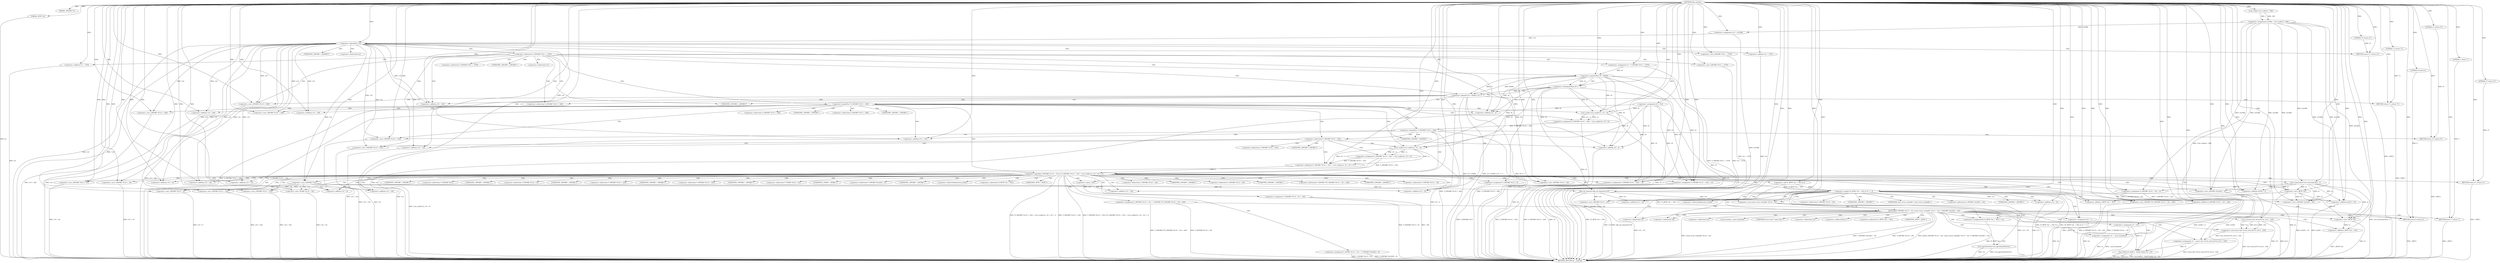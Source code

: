 digraph tftp_connect {  
"1000107" [label = "(METHOD,tftp_connect)" ]
"1000372" [label = "(METHOD_RETURN,int __fastcall)" ]
"1000108" [label = "(PARAM,_DWORD *a1)" ]
"1000109" [label = "(PARAM,_BYTE *a2)" ]
"1000117" [label = "(<operator>.assignment,v9 = 512)" ]
"1000120" [label = "(<operator>.assignment,a1[188] = Curl_ccalloc(1, 336))" ]
"1000124" [label = "(Curl_ccalloc,Curl_ccalloc(1, 336))" ]
"1000127" [label = "(<operator>.assignment,v10 = a1[188])" ]
"1000133" [label = "(<operator>.logicalNot,!v10)" ]
"1000135" [label = "(RETURN,return 27;,return 27;)" ]
"1000136" [label = "(LITERAL,27,return 27;)" ]
"1000139" [label = "(<operator>.cast,(_DWORD *)(*a1 + 1576))" ]
"1000141" [label = "(<operator>.addition,*a1 + 1576)" ]
"1000146" [label = "(<operator>.assignment,v9 = *(_DWORD *)(*a1 + 1576))" ]
"1000149" [label = "(<operator>.cast,(_DWORD *)(*a1 + 1576))" ]
"1000151" [label = "(<operator>.addition,*a1 + 1576)" ]
"1000156" [label = "(<operator>.logicalOr,v9 > 65464 || v9 <= 7)" ]
"1000157" [label = "(<operator>.greaterThan,v9 > 65464)" ]
"1000160" [label = "(<operator>.lessEqualsThan,v9 <= 7)" ]
"1000163" [label = "(RETURN,return 71;,return 71;)" ]
"1000164" [label = "(LITERAL,71,return 71;)" ]
"1000166" [label = "(<operator>.logicalNot,!*(_DWORD *)(v10 + 328))" ]
"1000168" [label = "(<operator>.cast,(_DWORD *)(v10 + 328))" ]
"1000170" [label = "(<operator>.addition,v10 + 328)" ]
"1000174" [label = "(<operator>.assignment,*(_DWORD *)(v10 + 328) = Curl_ccalloc(1u, v9 + 4))" ]
"1000176" [label = "(<operator>.cast,(_DWORD *)(v10 + 328))" ]
"1000178" [label = "(<operator>.addition,v10 + 328)" ]
"1000181" [label = "(Curl_ccalloc,Curl_ccalloc(1u, v9 + 4))" ]
"1000183" [label = "(<operator>.addition,v9 + 4)" ]
"1000187" [label = "(<operator>.logicalNot,!*(_DWORD *)(v10 + 328))" ]
"1000189" [label = "(<operator>.cast,(_DWORD *)(v10 + 328))" ]
"1000191" [label = "(<operator>.addition,v10 + 328)" ]
"1000194" [label = "(RETURN,return 27;,return 27;)" ]
"1000195" [label = "(LITERAL,27,return 27;)" ]
"1000197" [label = "(<operator>.logicalOr,*(_DWORD *)(v10 + 332) || (*(_DWORD *)(v10 + 332) = Curl_ccalloc(1u, v9 + 4)) != 0)" ]
"1000199" [label = "(<operator>.cast,(_DWORD *)(v10 + 332))" ]
"1000201" [label = "(<operator>.addition,v10 + 332)" ]
"1000204" [label = "(<operator>.notEquals,(*(_DWORD *)(v10 + 332) = Curl_ccalloc(1u, v9 + 4)) != 0)" ]
"1000205" [label = "(<operator>.assignment,*(_DWORD *)(v10 + 332) = Curl_ccalloc(1u, v9 + 4))" ]
"1000207" [label = "(<operator>.cast,(_DWORD *)(v10 + 332))" ]
"1000209" [label = "(<operator>.addition,v10 + 332)" ]
"1000212" [label = "(Curl_ccalloc,Curl_ccalloc(1u, v9 + 4))" ]
"1000214" [label = "(<operator>.addition,v9 + 4)" ]
"1000219" [label = "(Curl_conncontrol,Curl_conncontrol(a1, 1))" ]
"1000222" [label = "(<operator>.assignment,*(_DWORD *)(v10 + 16) = a1)" ]
"1000224" [label = "(<operator>.cast,(_DWORD *)(v10 + 16))" ]
"1000226" [label = "(<operator>.addition,v10 + 16)" ]
"1000230" [label = "(<operator>.assignment,*(_DWORD *)(v10 + 20) = *(_DWORD *)(*(_DWORD *)(v10 + 16) + 420))" ]
"1000232" [label = "(<operator>.cast,(_DWORD *)(v10 + 20))" ]
"1000234" [label = "(<operator>.addition,v10 + 20)" ]
"1000238" [label = "(<operator>.cast,(_DWORD *)(*(_DWORD *)(v10 + 16) + 420))" ]
"1000240" [label = "(<operator>.addition,*(_DWORD *)(v10 + 16) + 420)" ]
"1000242" [label = "(<operator>.cast,(_DWORD *)(v10 + 16))" ]
"1000244" [label = "(<operator>.addition,v10 + 16)" ]
"1000248" [label = "(<operator>.assignment,*(_DWORD *)v10 = 0)" ]
"1000250" [label = "(<operator>.cast,(_DWORD *)v10)" ]
"1000254" [label = "(<operator>.assignment,*(_DWORD *)(v10 + 8) = -100)" ]
"1000256" [label = "(<operator>.cast,(_DWORD *)(v10 + 8))" ]
"1000258" [label = "(<operator>.addition,v10 + 8)" ]
"1000261" [label = "(<operator>.minus,-100)" ]
"1000263" [label = "(<operator>.assignment,*(_DWORD *)(v10 + 320) = v9)" ]
"1000265" [label = "(<operator>.cast,(_DWORD *)(v10 + 320))" ]
"1000267" [label = "(<operator>.addition,v10 + 320)" ]
"1000271" [label = "(<operator>.assignment,*(_DWORD *)(v10 + 324) = v9)" ]
"1000273" [label = "(<operator>.cast,(_DWORD *)(v10 + 324))" ]
"1000275" [label = "(<operator>.addition,v10 + 324)" ]
"1000279" [label = "(<operator>.assignment,*(_WORD *)(v10 + 52) = *(_DWORD *)(a1[20] + 4))" ]
"1000281" [label = "(<operator>.cast,(_WORD *)(v10 + 52))" ]
"1000283" [label = "(<operator>.addition,v10 + 52)" ]
"1000287" [label = "(<operator>.cast,(_DWORD *)(a1[20] + 4))" ]
"1000289" [label = "(<operator>.addition,a1[20] + 4)" ]
"1000294" [label = "(tftp_set_timeouts,tftp_set_timeouts(v10))" ]
"1000297" [label = "(<operator>.equals,(*((_BYTE *)a1 + 591) & 2) == 0)" ]
"1000298" [label = "(<operator>.and,*((_BYTE *)a1 + 591) & 2)" ]
"1000300" [label = "(<operator>.addition,(_BYTE *)a1 + 591)" ]
"1000301" [label = "(<operator>.cast,(_BYTE *)a1)" ]
"1000309" [label = "(bind,bind(*(_DWORD *)(v10 + 20), (const struct sockaddr *)(v10 + 52), *(_DWORD *)(a1[20] + 16)))" ]
"1000311" [label = "(<operator>.cast,(_DWORD *)(v10 + 20))" ]
"1000313" [label = "(<operator>.addition,v10 + 20)" ]
"1000316" [label = "(<operator>.cast,(const struct sockaddr *)(v10 + 52))" ]
"1000318" [label = "(<operator>.addition,v10 + 52)" ]
"1000322" [label = "(<operator>.cast,(_DWORD *)(a1[20] + 16))" ]
"1000324" [label = "(<operator>.addition,a1[20] + 16)" ]
"1000330" [label = "(<operator>.assignment,v3 = *a1)" ]
"1000334" [label = "(<operator>.assignment,v4 = _errno_location())" ]
"1000337" [label = "(<operator>.assignment,v5 = (const char *)Curl_strerror(*v4, &v11, 128))" ]
"1000339" [label = "(<operator>.cast,(const char *)Curl_strerror(*v4, &v11, 128))" ]
"1000341" [label = "(Curl_strerror,Curl_strerror(*v4, &v11, 128))" ]
"1000347" [label = "(Curl_failf,Curl_failf(v3, \"bind() failed; %s\", v5))" ]
"1000351" [label = "(RETURN,return 7;,return 7;)" ]
"1000352" [label = "(LITERAL,7,return 7;)" ]
"1000353" [label = "(<operators>.assignmentOr,*((_BYTE *)a1 + 591) |= 2u)" ]
"1000355" [label = "(<operator>.addition,(_BYTE *)a1 + 591)" ]
"1000356" [label = "(<operator>.cast,(_BYTE *)a1)" ]
"1000361" [label = "(Curl_pgrsStartNow,Curl_pgrsStartNow(*a1))" ]
"1000364" [label = "(<operator>.assignment,*a2 = 1)" ]
"1000368" [label = "(RETURN,return 0;,return 0;)" ]
"1000369" [label = "(LITERAL,0,return 0;)" ]
"1000370" [label = "(RETURN,return 27;,return 27;)" ]
"1000371" [label = "(LITERAL,27,return 27;)" ]
"1000138" [label = "(<operator>.indirection,*(_DWORD *)(*a1 + 1576))" ]
"1000140" [label = "(UNKNOWN,_DWORD *,_DWORD *)" ]
"1000142" [label = "(<operator>.indirection,*a1)" ]
"1000148" [label = "(<operator>.indirection,*(_DWORD *)(*a1 + 1576))" ]
"1000150" [label = "(UNKNOWN,_DWORD *,_DWORD *)" ]
"1000152" [label = "(<operator>.indirection,*a1)" ]
"1000167" [label = "(<operator>.indirection,*(_DWORD *)(v10 + 328))" ]
"1000169" [label = "(UNKNOWN,_DWORD *,_DWORD *)" ]
"1000175" [label = "(<operator>.indirection,*(_DWORD *)(v10 + 328))" ]
"1000177" [label = "(UNKNOWN,_DWORD *,_DWORD *)" ]
"1000188" [label = "(<operator>.indirection,*(_DWORD *)(v10 + 328))" ]
"1000190" [label = "(UNKNOWN,_DWORD *,_DWORD *)" ]
"1000198" [label = "(<operator>.indirection,*(_DWORD *)(v10 + 332))" ]
"1000200" [label = "(UNKNOWN,_DWORD *,_DWORD *)" ]
"1000206" [label = "(<operator>.indirection,*(_DWORD *)(v10 + 332))" ]
"1000208" [label = "(UNKNOWN,_DWORD *,_DWORD *)" ]
"1000223" [label = "(<operator>.indirection,*(_DWORD *)(v10 + 16))" ]
"1000225" [label = "(UNKNOWN,_DWORD *,_DWORD *)" ]
"1000231" [label = "(<operator>.indirection,*(_DWORD *)(v10 + 20))" ]
"1000233" [label = "(UNKNOWN,_DWORD *,_DWORD *)" ]
"1000237" [label = "(<operator>.indirection,*(_DWORD *)(*(_DWORD *)(v10 + 16) + 420))" ]
"1000239" [label = "(UNKNOWN,_DWORD *,_DWORD *)" ]
"1000241" [label = "(<operator>.indirection,*(_DWORD *)(v10 + 16))" ]
"1000243" [label = "(UNKNOWN,_DWORD *,_DWORD *)" ]
"1000249" [label = "(<operator>.indirection,*(_DWORD *)v10)" ]
"1000251" [label = "(UNKNOWN,_DWORD *,_DWORD *)" ]
"1000255" [label = "(<operator>.indirection,*(_DWORD *)(v10 + 8))" ]
"1000257" [label = "(UNKNOWN,_DWORD *,_DWORD *)" ]
"1000264" [label = "(<operator>.indirection,*(_DWORD *)(v10 + 320))" ]
"1000266" [label = "(UNKNOWN,_DWORD *,_DWORD *)" ]
"1000272" [label = "(<operator>.indirection,*(_DWORD *)(v10 + 324))" ]
"1000274" [label = "(UNKNOWN,_DWORD *,_DWORD *)" ]
"1000280" [label = "(<operator>.indirection,*(_WORD *)(v10 + 52))" ]
"1000282" [label = "(UNKNOWN,_WORD *,_WORD *)" ]
"1000286" [label = "(<operator>.indirection,*(_DWORD *)(a1[20] + 4))" ]
"1000288" [label = "(UNKNOWN,_DWORD *,_DWORD *)" ]
"1000290" [label = "(<operator>.indirectIndexAccess,a1[20])" ]
"1000299" [label = "(<operator>.indirection,*((_BYTE *)a1 + 591))" ]
"1000302" [label = "(UNKNOWN,_BYTE *,_BYTE *)" ]
"1000310" [label = "(<operator>.indirection,*(_DWORD *)(v10 + 20))" ]
"1000312" [label = "(UNKNOWN,_DWORD *,_DWORD *)" ]
"1000317" [label = "(UNKNOWN,const struct sockaddr *,const struct sockaddr *)" ]
"1000321" [label = "(<operator>.indirection,*(_DWORD *)(a1[20] + 16))" ]
"1000323" [label = "(UNKNOWN,_DWORD *,_DWORD *)" ]
"1000325" [label = "(<operator>.indirectIndexAccess,a1[20])" ]
"1000332" [label = "(<operator>.indirection,*a1)" ]
"1000336" [label = "(_errno_location,_errno_location())" ]
"1000340" [label = "(UNKNOWN,const char *,const char *)" ]
"1000342" [label = "(<operator>.indirection,*v4)" ]
"1000344" [label = "(<operator>.addressOf,&v11)" ]
"1000354" [label = "(<operator>.indirection,*((_BYTE *)a1 + 591))" ]
"1000357" [label = "(UNKNOWN,_BYTE *,_BYTE *)" ]
"1000362" [label = "(<operator>.indirection,*a1)" ]
"1000365" [label = "(<operator>.indirection,*a2)" ]
  "1000370" -> "1000372"  [ label = "DDG: <RET>"] 
  "1000163" -> "1000372"  [ label = "DDG: <RET>"] 
  "1000368" -> "1000372"  [ label = "DDG: <RET>"] 
  "1000351" -> "1000372"  [ label = "DDG: <RET>"] 
  "1000194" -> "1000372"  [ label = "DDG: <RET>"] 
  "1000347" -> "1000372"  [ label = "DDG: v5"] 
  "1000205" -> "1000372"  [ label = "DDG: Curl_ccalloc(1u, v9 + 4)"] 
  "1000287" -> "1000372"  [ label = "DDG: a1[20] + 4"] 
  "1000174" -> "1000372"  [ label = "DDG: Curl_ccalloc(1u, v9 + 4)"] 
  "1000294" -> "1000372"  [ label = "DDG: tftp_set_timeouts(v10)"] 
  "1000166" -> "1000372"  [ label = "DDG: *(_DWORD *)(v10 + 328)"] 
  "1000160" -> "1000372"  [ label = "DDG: v9"] 
  "1000265" -> "1000372"  [ label = "DDG: v10 + 320"] 
  "1000341" -> "1000372"  [ label = "DDG: *v4"] 
  "1000294" -> "1000372"  [ label = "DDG: v10"] 
  "1000347" -> "1000372"  [ label = "DDG: v3"] 
  "1000309" -> "1000372"  [ label = "DDG: (const struct sockaddr *)(v10 + 52)"] 
  "1000189" -> "1000372"  [ label = "DDG: v10 + 328"] 
  "1000334" -> "1000372"  [ label = "DDG: v4"] 
  "1000109" -> "1000372"  [ label = "DDG: a2"] 
  "1000324" -> "1000372"  [ label = "DDG: a1[20]"] 
  "1000166" -> "1000372"  [ label = "DDG: !*(_DWORD *)(v10 + 328)"] 
  "1000242" -> "1000372"  [ label = "DDG: v10 + 16"] 
  "1000341" -> "1000372"  [ label = "DDG: &v11"] 
  "1000318" -> "1000372"  [ label = "DDG: v10"] 
  "1000309" -> "1000372"  [ label = "DDG: *(_DWORD *)(a1[20] + 16)"] 
  "1000120" -> "1000372"  [ label = "DDG: Curl_ccalloc(1, 336)"] 
  "1000256" -> "1000372"  [ label = "DDG: v10 + 8"] 
  "1000141" -> "1000372"  [ label = "DDG: *a1"] 
  "1000183" -> "1000372"  [ label = "DDG: v9"] 
  "1000117" -> "1000372"  [ label = "DDG: v9"] 
  "1000156" -> "1000372"  [ label = "DDG: v9 > 65464"] 
  "1000311" -> "1000372"  [ label = "DDG: v10 + 20"] 
  "1000289" -> "1000372"  [ label = "DDG: a1[20]"] 
  "1000151" -> "1000372"  [ label = "DDG: *a1"] 
  "1000232" -> "1000372"  [ label = "DDG: v10 + 20"] 
  "1000133" -> "1000372"  [ label = "DDG: v10"] 
  "1000281" -> "1000372"  [ label = "DDG: v10 + 52"] 
  "1000297" -> "1000372"  [ label = "DDG: *((_BYTE *)a1 + 591) & 2"] 
  "1000355" -> "1000372"  [ label = "DDG: (_BYTE *)a1"] 
  "1000271" -> "1000372"  [ label = "DDG: *(_DWORD *)(v10 + 324)"] 
  "1000300" -> "1000372"  [ label = "DDG: (_BYTE *)a1"] 
  "1000212" -> "1000372"  [ label = "DDG: v9 + 4"] 
  "1000240" -> "1000372"  [ label = "DDG: *(_DWORD *)(v10 + 16)"] 
  "1000339" -> "1000372"  [ label = "DDG: Curl_strerror(*v4, &v11, 128)"] 
  "1000181" -> "1000372"  [ label = "DDG: v9 + 4"] 
  "1000133" -> "1000372"  [ label = "DDG: !v10"] 
  "1000364" -> "1000372"  [ label = "DDG: *a2"] 
  "1000309" -> "1000372"  [ label = "DDG: *(_DWORD *)(v10 + 20)"] 
  "1000197" -> "1000372"  [ label = "DDG: (*(_DWORD *)(v10 + 332) = Curl_ccalloc(1u, v9 + 4)) != 0"] 
  "1000146" -> "1000372"  [ label = "DDG: *(_DWORD *)(*a1 + 1576)"] 
  "1000157" -> "1000372"  [ label = "DDG: v9"] 
  "1000214" -> "1000372"  [ label = "DDG: v9"] 
  "1000230" -> "1000372"  [ label = "DDG: *(_DWORD *)(*(_DWORD *)(v10 + 16) + 420)"] 
  "1000254" -> "1000372"  [ label = "DDG: *(_DWORD *)(v10 + 8)"] 
  "1000361" -> "1000372"  [ label = "DDG: Curl_pgrsStartNow(*a1)"] 
  "1000273" -> "1000372"  [ label = "DDG: v10 + 324"] 
  "1000248" -> "1000372"  [ label = "DDG: *(_DWORD *)v10"] 
  "1000254" -> "1000372"  [ label = "DDG: -100"] 
  "1000168" -> "1000372"  [ label = "DDG: v10 + 328"] 
  "1000279" -> "1000372"  [ label = "DDG: *(_DWORD *)(a1[20] + 4)"] 
  "1000301" -> "1000372"  [ label = "DDG: a1"] 
  "1000197" -> "1000372"  [ label = "DDG: *(_DWORD *)(v10 + 332)"] 
  "1000330" -> "1000372"  [ label = "DDG: *a1"] 
  "1000230" -> "1000372"  [ label = "DDG: *(_DWORD *)(v10 + 20)"] 
  "1000207" -> "1000372"  [ label = "DDG: v10 + 332"] 
  "1000187" -> "1000372"  [ label = "DDG: *(_DWORD *)(v10 + 328)"] 
  "1000139" -> "1000372"  [ label = "DDG: *a1 + 1576"] 
  "1000191" -> "1000372"  [ label = "DDG: v10"] 
  "1000279" -> "1000372"  [ label = "DDG: *(_WORD *)(v10 + 52)"] 
  "1000156" -> "1000372"  [ label = "DDG: v9 > 65464 || v9 <= 7"] 
  "1000199" -> "1000372"  [ label = "DDG: v10 + 332"] 
  "1000334" -> "1000372"  [ label = "DDG: _errno_location()"] 
  "1000187" -> "1000372"  [ label = "DDG: !*(_DWORD *)(v10 + 328)"] 
  "1000298" -> "1000372"  [ label = "DDG: *((_BYTE *)a1 + 591)"] 
  "1000337" -> "1000372"  [ label = "DDG: (const char *)Curl_strerror(*v4, &v11, 128)"] 
  "1000353" -> "1000372"  [ label = "DDG: *((_BYTE *)a1 + 591)"] 
  "1000347" -> "1000372"  [ label = "DDG: Curl_failf(v3, \"bind() failed; %s\", v5)"] 
  "1000271" -> "1000372"  [ label = "DDG: v9"] 
  "1000263" -> "1000372"  [ label = "DDG: *(_DWORD *)(v10 + 320)"] 
  "1000127" -> "1000372"  [ label = "DDG: a1[188]"] 
  "1000209" -> "1000372"  [ label = "DDG: v10"] 
  "1000156" -> "1000372"  [ label = "DDG: v9 <= 7"] 
  "1000309" -> "1000372"  [ label = "DDG: bind(*(_DWORD *)(v10 + 20), (const struct sockaddr *)(v10 + 52), *(_DWORD *)(a1[20] + 16))"] 
  "1000316" -> "1000372"  [ label = "DDG: v10 + 52"] 
  "1000201" -> "1000372"  [ label = "DDG: v10"] 
  "1000197" -> "1000372"  [ label = "DDG: *(_DWORD *)(v10 + 332) || (*(_DWORD *)(v10 + 332) = Curl_ccalloc(1u, v9 + 4)) != 0"] 
  "1000297" -> "1000372"  [ label = "DDG: (*((_BYTE *)a1 + 591) & 2) == 0"] 
  "1000238" -> "1000372"  [ label = "DDG: *(_DWORD *)(v10 + 16) + 420"] 
  "1000322" -> "1000372"  [ label = "DDG: a1[20] + 16"] 
  "1000356" -> "1000372"  [ label = "DDG: a1"] 
  "1000361" -> "1000372"  [ label = "DDG: *a1"] 
  "1000219" -> "1000372"  [ label = "DDG: Curl_conncontrol(a1, 1)"] 
  "1000149" -> "1000372"  [ label = "DDG: *a1 + 1576"] 
  "1000135" -> "1000372"  [ label = "DDG: <RET>"] 
  "1000107" -> "1000108"  [ label = "DDG: "] 
  "1000107" -> "1000109"  [ label = "DDG: "] 
  "1000107" -> "1000117"  [ label = "DDG: "] 
  "1000124" -> "1000120"  [ label = "DDG: 1"] 
  "1000124" -> "1000120"  [ label = "DDG: 336"] 
  "1000107" -> "1000124"  [ label = "DDG: "] 
  "1000120" -> "1000127"  [ label = "DDG: a1[188]"] 
  "1000107" -> "1000127"  [ label = "DDG: "] 
  "1000127" -> "1000133"  [ label = "DDG: v10"] 
  "1000107" -> "1000133"  [ label = "DDG: "] 
  "1000136" -> "1000135"  [ label = "DDG: 27"] 
  "1000107" -> "1000135"  [ label = "DDG: "] 
  "1000107" -> "1000136"  [ label = "DDG: "] 
  "1000107" -> "1000139"  [ label = "DDG: "] 
  "1000107" -> "1000141"  [ label = "DDG: "] 
  "1000107" -> "1000146"  [ label = "DDG: "] 
  "1000107" -> "1000149"  [ label = "DDG: "] 
  "1000107" -> "1000151"  [ label = "DDG: "] 
  "1000157" -> "1000156"  [ label = "DDG: v9"] 
  "1000157" -> "1000156"  [ label = "DDG: 65464"] 
  "1000146" -> "1000157"  [ label = "DDG: v9"] 
  "1000107" -> "1000157"  [ label = "DDG: "] 
  "1000160" -> "1000156"  [ label = "DDG: v9"] 
  "1000160" -> "1000156"  [ label = "DDG: 7"] 
  "1000157" -> "1000160"  [ label = "DDG: v9"] 
  "1000107" -> "1000160"  [ label = "DDG: "] 
  "1000164" -> "1000163"  [ label = "DDG: 71"] 
  "1000107" -> "1000163"  [ label = "DDG: "] 
  "1000107" -> "1000164"  [ label = "DDG: "] 
  "1000133" -> "1000168"  [ label = "DDG: v10"] 
  "1000107" -> "1000168"  [ label = "DDG: "] 
  "1000133" -> "1000170"  [ label = "DDG: v10"] 
  "1000107" -> "1000170"  [ label = "DDG: "] 
  "1000181" -> "1000174"  [ label = "DDG: 1u"] 
  "1000181" -> "1000174"  [ label = "DDG: v9 + 4"] 
  "1000107" -> "1000176"  [ label = "DDG: "] 
  "1000133" -> "1000176"  [ label = "DDG: v10"] 
  "1000107" -> "1000178"  [ label = "DDG: "] 
  "1000133" -> "1000178"  [ label = "DDG: v10"] 
  "1000107" -> "1000181"  [ label = "DDG: "] 
  "1000160" -> "1000181"  [ label = "DDG: v9"] 
  "1000117" -> "1000181"  [ label = "DDG: v9"] 
  "1000157" -> "1000181"  [ label = "DDG: v9"] 
  "1000160" -> "1000183"  [ label = "DDG: v9"] 
  "1000117" -> "1000183"  [ label = "DDG: v9"] 
  "1000157" -> "1000183"  [ label = "DDG: v9"] 
  "1000107" -> "1000183"  [ label = "DDG: "] 
  "1000174" -> "1000187"  [ label = "DDG: *(_DWORD *)(v10 + 328)"] 
  "1000107" -> "1000189"  [ label = "DDG: "] 
  "1000133" -> "1000189"  [ label = "DDG: v10"] 
  "1000107" -> "1000191"  [ label = "DDG: "] 
  "1000133" -> "1000191"  [ label = "DDG: v10"] 
  "1000195" -> "1000194"  [ label = "DDG: 27"] 
  "1000107" -> "1000194"  [ label = "DDG: "] 
  "1000107" -> "1000195"  [ label = "DDG: "] 
  "1000205" -> "1000197"  [ label = "DDG: *(_DWORD *)(v10 + 332)"] 
  "1000107" -> "1000199"  [ label = "DDG: "] 
  "1000133" -> "1000199"  [ label = "DDG: v10"] 
  "1000107" -> "1000201"  [ label = "DDG: "] 
  "1000133" -> "1000201"  [ label = "DDG: v10"] 
  "1000204" -> "1000197"  [ label = "DDG: 0"] 
  "1000205" -> "1000204"  [ label = "DDG: *(_DWORD *)(v10 + 332)"] 
  "1000212" -> "1000204"  [ label = "DDG: 1u"] 
  "1000212" -> "1000204"  [ label = "DDG: v9 + 4"] 
  "1000107" -> "1000207"  [ label = "DDG: "] 
  "1000133" -> "1000207"  [ label = "DDG: v10"] 
  "1000107" -> "1000209"  [ label = "DDG: "] 
  "1000133" -> "1000209"  [ label = "DDG: v10"] 
  "1000212" -> "1000205"  [ label = "DDG: 1u"] 
  "1000212" -> "1000205"  [ label = "DDG: v9 + 4"] 
  "1000107" -> "1000212"  [ label = "DDG: "] 
  "1000160" -> "1000212"  [ label = "DDG: v9"] 
  "1000157" -> "1000212"  [ label = "DDG: v9"] 
  "1000117" -> "1000212"  [ label = "DDG: v9"] 
  "1000160" -> "1000214"  [ label = "DDG: v9"] 
  "1000157" -> "1000214"  [ label = "DDG: v9"] 
  "1000117" -> "1000214"  [ label = "DDG: v9"] 
  "1000107" -> "1000214"  [ label = "DDG: "] 
  "1000107" -> "1000204"  [ label = "DDG: "] 
  "1000107" -> "1000219"  [ label = "DDG: "] 
  "1000120" -> "1000219"  [ label = "DDG: a1[188]"] 
  "1000219" -> "1000222"  [ label = "DDG: a1"] 
  "1000107" -> "1000222"  [ label = "DDG: "] 
  "1000120" -> "1000222"  [ label = "DDG: a1[188]"] 
  "1000107" -> "1000224"  [ label = "DDG: "] 
  "1000133" -> "1000224"  [ label = "DDG: v10"] 
  "1000107" -> "1000226"  [ label = "DDG: "] 
  "1000133" -> "1000226"  [ label = "DDG: v10"] 
  "1000107" -> "1000232"  [ label = "DDG: "] 
  "1000133" -> "1000232"  [ label = "DDG: v10"] 
  "1000107" -> "1000234"  [ label = "DDG: "] 
  "1000133" -> "1000234"  [ label = "DDG: v10"] 
  "1000222" -> "1000238"  [ label = "DDG: *(_DWORD *)(v10 + 16)"] 
  "1000107" -> "1000238"  [ label = "DDG: "] 
  "1000222" -> "1000240"  [ label = "DDG: *(_DWORD *)(v10 + 16)"] 
  "1000107" -> "1000242"  [ label = "DDG: "] 
  "1000133" -> "1000242"  [ label = "DDG: v10"] 
  "1000107" -> "1000244"  [ label = "DDG: "] 
  "1000133" -> "1000244"  [ label = "DDG: v10"] 
  "1000107" -> "1000240"  [ label = "DDG: "] 
  "1000107" -> "1000248"  [ label = "DDG: "] 
  "1000107" -> "1000250"  [ label = "DDG: "] 
  "1000133" -> "1000250"  [ label = "DDG: v10"] 
  "1000261" -> "1000254"  [ label = "DDG: 100"] 
  "1000250" -> "1000256"  [ label = "DDG: v10"] 
  "1000107" -> "1000256"  [ label = "DDG: "] 
  "1000250" -> "1000258"  [ label = "DDG: v10"] 
  "1000107" -> "1000258"  [ label = "DDG: "] 
  "1000107" -> "1000261"  [ label = "DDG: "] 
  "1000160" -> "1000263"  [ label = "DDG: v9"] 
  "1000117" -> "1000263"  [ label = "DDG: v9"] 
  "1000157" -> "1000263"  [ label = "DDG: v9"] 
  "1000107" -> "1000263"  [ label = "DDG: "] 
  "1000107" -> "1000265"  [ label = "DDG: "] 
  "1000250" -> "1000265"  [ label = "DDG: v10"] 
  "1000107" -> "1000267"  [ label = "DDG: "] 
  "1000250" -> "1000267"  [ label = "DDG: v10"] 
  "1000107" -> "1000271"  [ label = "DDG: "] 
  "1000160" -> "1000271"  [ label = "DDG: v9"] 
  "1000117" -> "1000271"  [ label = "DDG: v9"] 
  "1000157" -> "1000271"  [ label = "DDG: v9"] 
  "1000107" -> "1000273"  [ label = "DDG: "] 
  "1000250" -> "1000273"  [ label = "DDG: v10"] 
  "1000107" -> "1000275"  [ label = "DDG: "] 
  "1000250" -> "1000275"  [ label = "DDG: v10"] 
  "1000107" -> "1000281"  [ label = "DDG: "] 
  "1000250" -> "1000281"  [ label = "DDG: v10"] 
  "1000107" -> "1000283"  [ label = "DDG: "] 
  "1000250" -> "1000283"  [ label = "DDG: v10"] 
  "1000219" -> "1000287"  [ label = "DDG: a1"] 
  "1000107" -> "1000287"  [ label = "DDG: "] 
  "1000120" -> "1000287"  [ label = "DDG: a1[188]"] 
  "1000219" -> "1000289"  [ label = "DDG: a1"] 
  "1000107" -> "1000289"  [ label = "DDG: "] 
  "1000120" -> "1000289"  [ label = "DDG: a1[188]"] 
  "1000107" -> "1000294"  [ label = "DDG: "] 
  "1000250" -> "1000294"  [ label = "DDG: v10"] 
  "1000298" -> "1000297"  [ label = "DDG: *((_BYTE *)a1 + 591)"] 
  "1000298" -> "1000297"  [ label = "DDG: 2"] 
  "1000301" -> "1000300"  [ label = "DDG: a1"] 
  "1000107" -> "1000301"  [ label = "DDG: "] 
  "1000120" -> "1000301"  [ label = "DDG: a1[188]"] 
  "1000219" -> "1000301"  [ label = "DDG: a1"] 
  "1000107" -> "1000300"  [ label = "DDG: "] 
  "1000107" -> "1000298"  [ label = "DDG: "] 
  "1000107" -> "1000297"  [ label = "DDG: "] 
  "1000230" -> "1000309"  [ label = "DDG: *(_DWORD *)(v10 + 20)"] 
  "1000294" -> "1000311"  [ label = "DDG: v10"] 
  "1000107" -> "1000311"  [ label = "DDG: "] 
  "1000294" -> "1000313"  [ label = "DDG: v10"] 
  "1000107" -> "1000313"  [ label = "DDG: "] 
  "1000316" -> "1000309"  [ label = "DDG: v10 + 52"] 
  "1000107" -> "1000316"  [ label = "DDG: "] 
  "1000294" -> "1000316"  [ label = "DDG: v10"] 
  "1000107" -> "1000318"  [ label = "DDG: "] 
  "1000294" -> "1000318"  [ label = "DDG: v10"] 
  "1000301" -> "1000322"  [ label = "DDG: a1"] 
  "1000219" -> "1000322"  [ label = "DDG: a1"] 
  "1000107" -> "1000322"  [ label = "DDG: "] 
  "1000120" -> "1000322"  [ label = "DDG: a1[188]"] 
  "1000301" -> "1000324"  [ label = "DDG: a1"] 
  "1000219" -> "1000324"  [ label = "DDG: a1"] 
  "1000107" -> "1000324"  [ label = "DDG: "] 
  "1000120" -> "1000324"  [ label = "DDG: a1[188]"] 
  "1000107" -> "1000330"  [ label = "DDG: "] 
  "1000107" -> "1000334"  [ label = "DDG: "] 
  "1000339" -> "1000337"  [ label = "DDG: Curl_strerror(*v4, &v11, 128)"] 
  "1000107" -> "1000337"  [ label = "DDG: "] 
  "1000341" -> "1000339"  [ label = "DDG: *v4"] 
  "1000341" -> "1000339"  [ label = "DDG: &v11"] 
  "1000341" -> "1000339"  [ label = "DDG: 128"] 
  "1000107" -> "1000341"  [ label = "DDG: "] 
  "1000330" -> "1000347"  [ label = "DDG: v3"] 
  "1000107" -> "1000347"  [ label = "DDG: "] 
  "1000337" -> "1000347"  [ label = "DDG: v5"] 
  "1000352" -> "1000351"  [ label = "DDG: 7"] 
  "1000107" -> "1000351"  [ label = "DDG: "] 
  "1000107" -> "1000352"  [ label = "DDG: "] 
  "1000107" -> "1000353"  [ label = "DDG: "] 
  "1000298" -> "1000353"  [ label = "DDG: *((_BYTE *)a1 + 591)"] 
  "1000356" -> "1000355"  [ label = "DDG: a1"] 
  "1000301" -> "1000356"  [ label = "DDG: a1"] 
  "1000107" -> "1000356"  [ label = "DDG: "] 
  "1000219" -> "1000356"  [ label = "DDG: a1"] 
  "1000120" -> "1000356"  [ label = "DDG: a1[188]"] 
  "1000107" -> "1000355"  [ label = "DDG: "] 
  "1000107" -> "1000364"  [ label = "DDG: "] 
  "1000369" -> "1000368"  [ label = "DDG: 0"] 
  "1000107" -> "1000368"  [ label = "DDG: "] 
  "1000107" -> "1000369"  [ label = "DDG: "] 
  "1000371" -> "1000370"  [ label = "DDG: 27"] 
  "1000107" -> "1000370"  [ label = "DDG: "] 
  "1000107" -> "1000371"  [ label = "DDG: "] 
  "1000133" -> "1000142"  [ label = "CDG: "] 
  "1000133" -> "1000141"  [ label = "CDG: "] 
  "1000133" -> "1000140"  [ label = "CDG: "] 
  "1000133" -> "1000139"  [ label = "CDG: "] 
  "1000133" -> "1000138"  [ label = "CDG: "] 
  "1000133" -> "1000135"  [ label = "CDG: "] 
  "1000138" -> "1000157"  [ label = "CDG: "] 
  "1000138" -> "1000156"  [ label = "CDG: "] 
  "1000138" -> "1000152"  [ label = "CDG: "] 
  "1000138" -> "1000151"  [ label = "CDG: "] 
  "1000138" -> "1000150"  [ label = "CDG: "] 
  "1000138" -> "1000149"  [ label = "CDG: "] 
  "1000138" -> "1000148"  [ label = "CDG: "] 
  "1000138" -> "1000146"  [ label = "CDG: "] 
  "1000138" -> "1000170"  [ label = "CDG: "] 
  "1000138" -> "1000169"  [ label = "CDG: "] 
  "1000138" -> "1000168"  [ label = "CDG: "] 
  "1000138" -> "1000167"  [ label = "CDG: "] 
  "1000138" -> "1000166"  [ label = "CDG: "] 
  "1000156" -> "1000170"  [ label = "CDG: "] 
  "1000156" -> "1000169"  [ label = "CDG: "] 
  "1000156" -> "1000168"  [ label = "CDG: "] 
  "1000156" -> "1000167"  [ label = "CDG: "] 
  "1000156" -> "1000166"  [ label = "CDG: "] 
  "1000156" -> "1000163"  [ label = "CDG: "] 
  "1000157" -> "1000160"  [ label = "CDG: "] 
  "1000166" -> "1000176"  [ label = "CDG: "] 
  "1000166" -> "1000175"  [ label = "CDG: "] 
  "1000166" -> "1000174"  [ label = "CDG: "] 
  "1000166" -> "1000191"  [ label = "CDG: "] 
  "1000166" -> "1000190"  [ label = "CDG: "] 
  "1000166" -> "1000189"  [ label = "CDG: "] 
  "1000166" -> "1000188"  [ label = "CDG: "] 
  "1000166" -> "1000187"  [ label = "CDG: "] 
  "1000166" -> "1000183"  [ label = "CDG: "] 
  "1000166" -> "1000181"  [ label = "CDG: "] 
  "1000166" -> "1000178"  [ label = "CDG: "] 
  "1000166" -> "1000177"  [ label = "CDG: "] 
  "1000166" -> "1000201"  [ label = "CDG: "] 
  "1000166" -> "1000200"  [ label = "CDG: "] 
  "1000166" -> "1000199"  [ label = "CDG: "] 
  "1000166" -> "1000198"  [ label = "CDG: "] 
  "1000166" -> "1000197"  [ label = "CDG: "] 
  "1000187" -> "1000201"  [ label = "CDG: "] 
  "1000187" -> "1000200"  [ label = "CDG: "] 
  "1000187" -> "1000199"  [ label = "CDG: "] 
  "1000187" -> "1000198"  [ label = "CDG: "] 
  "1000187" -> "1000197"  [ label = "CDG: "] 
  "1000187" -> "1000194"  [ label = "CDG: "] 
  "1000197" -> "1000224"  [ label = "CDG: "] 
  "1000197" -> "1000223"  [ label = "CDG: "] 
  "1000197" -> "1000222"  [ label = "CDG: "] 
  "1000197" -> "1000219"  [ label = "CDG: "] 
  "1000197" -> "1000240"  [ label = "CDG: "] 
  "1000197" -> "1000239"  [ label = "CDG: "] 
  "1000197" -> "1000238"  [ label = "CDG: "] 
  "1000197" -> "1000237"  [ label = "CDG: "] 
  "1000197" -> "1000234"  [ label = "CDG: "] 
  "1000197" -> "1000233"  [ label = "CDG: "] 
  "1000197" -> "1000232"  [ label = "CDG: "] 
  "1000197" -> "1000231"  [ label = "CDG: "] 
  "1000197" -> "1000230"  [ label = "CDG: "] 
  "1000197" -> "1000226"  [ label = "CDG: "] 
  "1000197" -> "1000225"  [ label = "CDG: "] 
  "1000197" -> "1000256"  [ label = "CDG: "] 
  "1000197" -> "1000255"  [ label = "CDG: "] 
  "1000197" -> "1000254"  [ label = "CDG: "] 
  "1000197" -> "1000251"  [ label = "CDG: "] 
  "1000197" -> "1000250"  [ label = "CDG: "] 
  "1000197" -> "1000249"  [ label = "CDG: "] 
  "1000197" -> "1000248"  [ label = "CDG: "] 
  "1000197" -> "1000244"  [ label = "CDG: "] 
  "1000197" -> "1000243"  [ label = "CDG: "] 
  "1000197" -> "1000242"  [ label = "CDG: "] 
  "1000197" -> "1000241"  [ label = "CDG: "] 
  "1000197" -> "1000272"  [ label = "CDG: "] 
  "1000197" -> "1000271"  [ label = "CDG: "] 
  "1000197" -> "1000267"  [ label = "CDG: "] 
  "1000197" -> "1000266"  [ label = "CDG: "] 
  "1000197" -> "1000265"  [ label = "CDG: "] 
  "1000197" -> "1000264"  [ label = "CDG: "] 
  "1000197" -> "1000263"  [ label = "CDG: "] 
  "1000197" -> "1000261"  [ label = "CDG: "] 
  "1000197" -> "1000258"  [ label = "CDG: "] 
  "1000197" -> "1000257"  [ label = "CDG: "] 
  "1000197" -> "1000288"  [ label = "CDG: "] 
  "1000197" -> "1000287"  [ label = "CDG: "] 
  "1000197" -> "1000286"  [ label = "CDG: "] 
  "1000197" -> "1000283"  [ label = "CDG: "] 
  "1000197" -> "1000282"  [ label = "CDG: "] 
  "1000197" -> "1000281"  [ label = "CDG: "] 
  "1000197" -> "1000280"  [ label = "CDG: "] 
  "1000197" -> "1000279"  [ label = "CDG: "] 
  "1000197" -> "1000275"  [ label = "CDG: "] 
  "1000197" -> "1000274"  [ label = "CDG: "] 
  "1000197" -> "1000273"  [ label = "CDG: "] 
  "1000197" -> "1000302"  [ label = "CDG: "] 
  "1000197" -> "1000301"  [ label = "CDG: "] 
  "1000197" -> "1000300"  [ label = "CDG: "] 
  "1000197" -> "1000299"  [ label = "CDG: "] 
  "1000197" -> "1000298"  [ label = "CDG: "] 
  "1000197" -> "1000297"  [ label = "CDG: "] 
  "1000197" -> "1000294"  [ label = "CDG: "] 
  "1000197" -> "1000290"  [ label = "CDG: "] 
  "1000197" -> "1000289"  [ label = "CDG: "] 
  "1000197" -> "1000370"  [ label = "CDG: "] 
  "1000198" -> "1000208"  [ label = "CDG: "] 
  "1000198" -> "1000207"  [ label = "CDG: "] 
  "1000198" -> "1000206"  [ label = "CDG: "] 
  "1000198" -> "1000205"  [ label = "CDG: "] 
  "1000198" -> "1000204"  [ label = "CDG: "] 
  "1000198" -> "1000214"  [ label = "CDG: "] 
  "1000198" -> "1000212"  [ label = "CDG: "] 
  "1000198" -> "1000209"  [ label = "CDG: "] 
  "1000297" -> "1000318"  [ label = "CDG: "] 
  "1000297" -> "1000317"  [ label = "CDG: "] 
  "1000297" -> "1000316"  [ label = "CDG: "] 
  "1000297" -> "1000313"  [ label = "CDG: "] 
  "1000297" -> "1000312"  [ label = "CDG: "] 
  "1000297" -> "1000311"  [ label = "CDG: "] 
  "1000297" -> "1000310"  [ label = "CDG: "] 
  "1000297" -> "1000309"  [ label = "CDG: "] 
  "1000297" -> "1000325"  [ label = "CDG: "] 
  "1000297" -> "1000324"  [ label = "CDG: "] 
  "1000297" -> "1000323"  [ label = "CDG: "] 
  "1000297" -> "1000322"  [ label = "CDG: "] 
  "1000297" -> "1000321"  [ label = "CDG: "] 
  "1000297" -> "1000368"  [ label = "CDG: "] 
  "1000297" -> "1000365"  [ label = "CDG: "] 
  "1000297" -> "1000364"  [ label = "CDG: "] 
  "1000297" -> "1000362"  [ label = "CDG: "] 
  "1000297" -> "1000361"  [ label = "CDG: "] 
  "1000309" -> "1000336"  [ label = "CDG: "] 
  "1000309" -> "1000334"  [ label = "CDG: "] 
  "1000309" -> "1000332"  [ label = "CDG: "] 
  "1000309" -> "1000330"  [ label = "CDG: "] 
  "1000309" -> "1000351"  [ label = "CDG: "] 
  "1000309" -> "1000347"  [ label = "CDG: "] 
  "1000309" -> "1000344"  [ label = "CDG: "] 
  "1000309" -> "1000342"  [ label = "CDG: "] 
  "1000309" -> "1000341"  [ label = "CDG: "] 
  "1000309" -> "1000340"  [ label = "CDG: "] 
  "1000309" -> "1000339"  [ label = "CDG: "] 
  "1000309" -> "1000337"  [ label = "CDG: "] 
  "1000309" -> "1000368"  [ label = "CDG: "] 
  "1000309" -> "1000365"  [ label = "CDG: "] 
  "1000309" -> "1000364"  [ label = "CDG: "] 
  "1000309" -> "1000362"  [ label = "CDG: "] 
  "1000309" -> "1000361"  [ label = "CDG: "] 
  "1000309" -> "1000357"  [ label = "CDG: "] 
  "1000309" -> "1000356"  [ label = "CDG: "] 
  "1000309" -> "1000355"  [ label = "CDG: "] 
  "1000309" -> "1000354"  [ label = "CDG: "] 
  "1000309" -> "1000353"  [ label = "CDG: "] 
}
